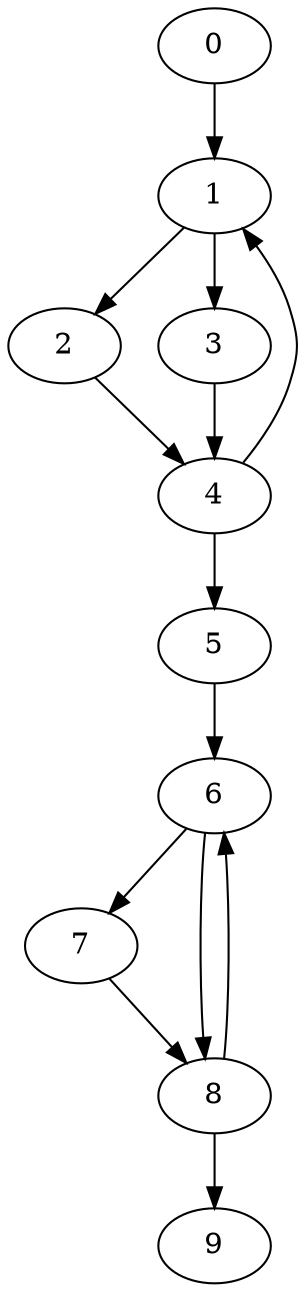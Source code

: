 digraph {
	0
	1
	2
	3
	4
	5
	6
	7
	8
	9
	6 -> 7
	8 -> 9
	0 -> 1
	4 -> 1
	1 -> 3
	5 -> 6
	8 -> 6
	1 -> 2
	2 -> 4
	3 -> 4
	4 -> 5
	6 -> 8
	7 -> 8
}
